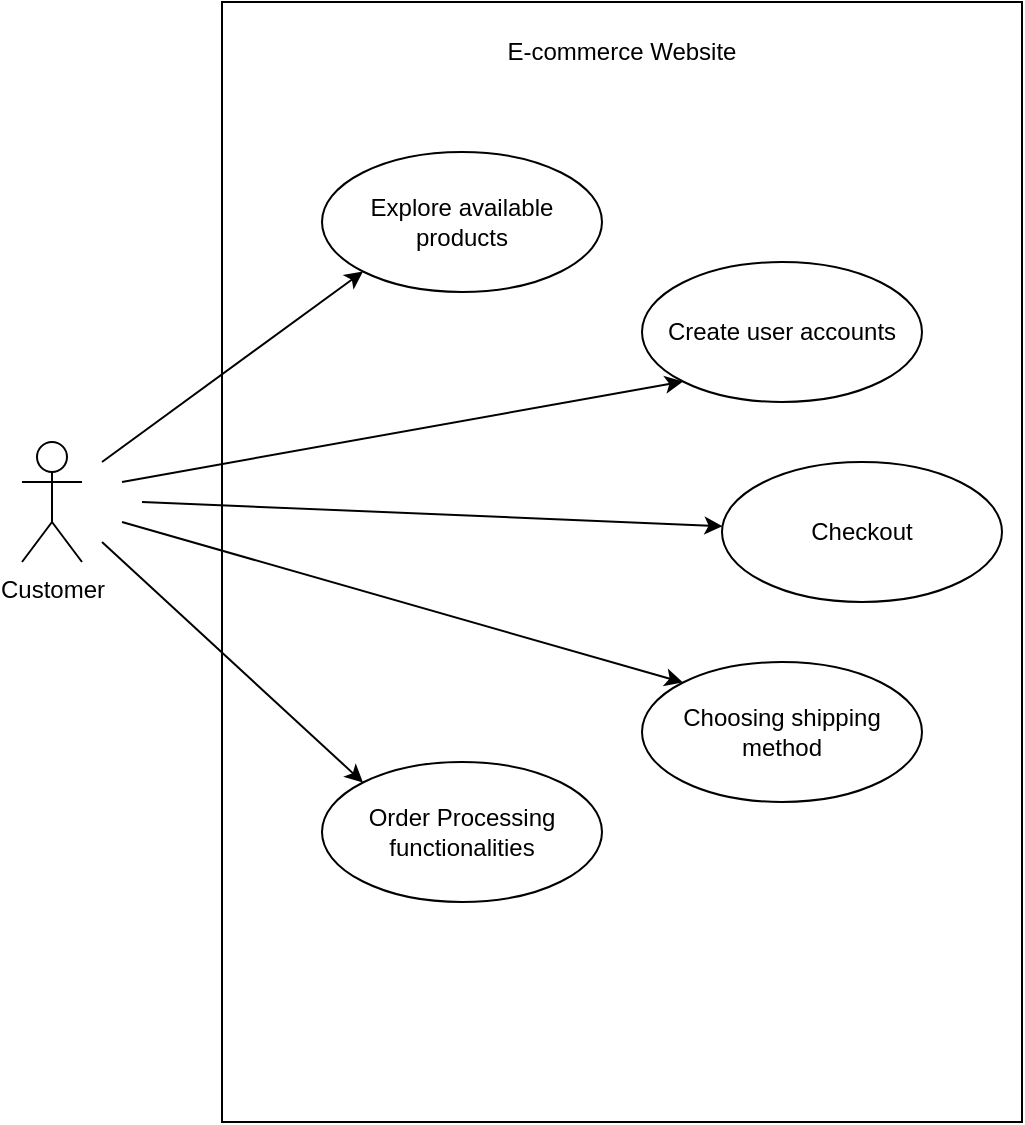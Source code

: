 <mxfile>
    <diagram id="JzJcmNxt4EW3JwsUu-of" name="Page-1">
        <mxGraphModel dx="579" dy="784" grid="1" gridSize="10" guides="1" tooltips="1" connect="1" arrows="1" fold="1" page="1" pageScale="1" pageWidth="1100" pageHeight="850" math="0" shadow="0">
            <root>
                <mxCell id="0"/>
                <mxCell id="1" parent="0"/>
                <mxCell id="2" value="" style="html=1;" parent="1" vertex="1">
                    <mxGeometry x="350" y="120" width="400" height="560" as="geometry"/>
                </mxCell>
                <mxCell id="3" value="Customer" style="shape=umlActor;verticalLabelPosition=bottom;verticalAlign=top;html=1;" parent="1" vertex="1">
                    <mxGeometry x="250" y="340" width="30" height="60" as="geometry"/>
                </mxCell>
                <mxCell id="4" value="E-commerce Website" style="text;html=1;strokeColor=none;fillColor=none;align=center;verticalAlign=middle;whiteSpace=wrap;rounded=0;" parent="1" vertex="1">
                    <mxGeometry x="470" y="130" width="160" height="30" as="geometry"/>
                </mxCell>
                <mxCell id="6" value="Explore available products" style="ellipse;whiteSpace=wrap;html=1;" parent="1" vertex="1">
                    <mxGeometry x="400" y="195" width="140" height="70" as="geometry"/>
                </mxCell>
                <mxCell id="7" value="Create user accounts" style="ellipse;whiteSpace=wrap;html=1;" parent="1" vertex="1">
                    <mxGeometry x="560" y="250" width="140" height="70" as="geometry"/>
                </mxCell>
                <mxCell id="8" value="Choosing shipping method" style="ellipse;whiteSpace=wrap;html=1;" parent="1" vertex="1">
                    <mxGeometry x="560" y="450" width="140" height="70" as="geometry"/>
                </mxCell>
                <mxCell id="9" value="Order Processing functionalities" style="ellipse;whiteSpace=wrap;html=1;" parent="1" vertex="1">
                    <mxGeometry x="400" y="500" width="140" height="70" as="geometry"/>
                </mxCell>
                <mxCell id="10" value="" style="endArrow=classic;html=1;entryX=0;entryY=1;entryDx=0;entryDy=0;" parent="1" target="6" edge="1">
                    <mxGeometry width="50" height="50" relative="1" as="geometry">
                        <mxPoint x="290" y="350" as="sourcePoint"/>
                        <mxPoint x="540" y="330" as="targetPoint"/>
                    </mxGeometry>
                </mxCell>
                <mxCell id="11" value="" style="endArrow=classic;html=1;entryX=0;entryY=1;entryDx=0;entryDy=0;" parent="1" target="7" edge="1">
                    <mxGeometry width="50" height="50" relative="1" as="geometry">
                        <mxPoint x="300" y="360" as="sourcePoint"/>
                        <mxPoint x="540" y="330" as="targetPoint"/>
                    </mxGeometry>
                </mxCell>
                <mxCell id="12" value="" style="endArrow=classic;html=1;entryX=0;entryY=0;entryDx=0;entryDy=0;" parent="1" target="8" edge="1">
                    <mxGeometry width="50" height="50" relative="1" as="geometry">
                        <mxPoint x="300" y="380" as="sourcePoint"/>
                        <mxPoint x="540" y="330" as="targetPoint"/>
                    </mxGeometry>
                </mxCell>
                <mxCell id="13" value="" style="endArrow=classic;html=1;entryX=0;entryY=0;entryDx=0;entryDy=0;" parent="1" target="9" edge="1">
                    <mxGeometry width="50" height="50" relative="1" as="geometry">
                        <mxPoint x="290" y="390" as="sourcePoint"/>
                        <mxPoint x="540" y="330" as="targetPoint"/>
                    </mxGeometry>
                </mxCell>
                <mxCell id="14" value="Checkout" style="ellipse;whiteSpace=wrap;html=1;" vertex="1" parent="1">
                    <mxGeometry x="600" y="350" width="140" height="70" as="geometry"/>
                </mxCell>
                <mxCell id="15" value="" style="endArrow=classic;html=1;" edge="1" parent="1" target="14">
                    <mxGeometry width="50" height="50" relative="1" as="geometry">
                        <mxPoint x="310" y="370" as="sourcePoint"/>
                        <mxPoint x="590.503" y="319.749" as="targetPoint"/>
                    </mxGeometry>
                </mxCell>
            </root>
        </mxGraphModel>
    </diagram>
</mxfile>
